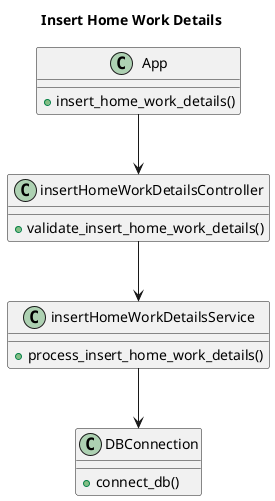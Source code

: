 @startuml ""
title Insert Home Work Details 

class App {
    +insert_home_work_details()
}

class insertHomeWorkDetailsController {
    +validate_insert_home_work_details()
}

class insertHomeWorkDetailsService {
    +process_insert_home_work_details()
}

class DBConnection {
    +connect_db()
}

App --> insertHomeWorkDetailsController
insertHomeWorkDetailsController --> insertHomeWorkDetailsService 
insertHomeWorkDetailsService --> DBConnection

@enduml
